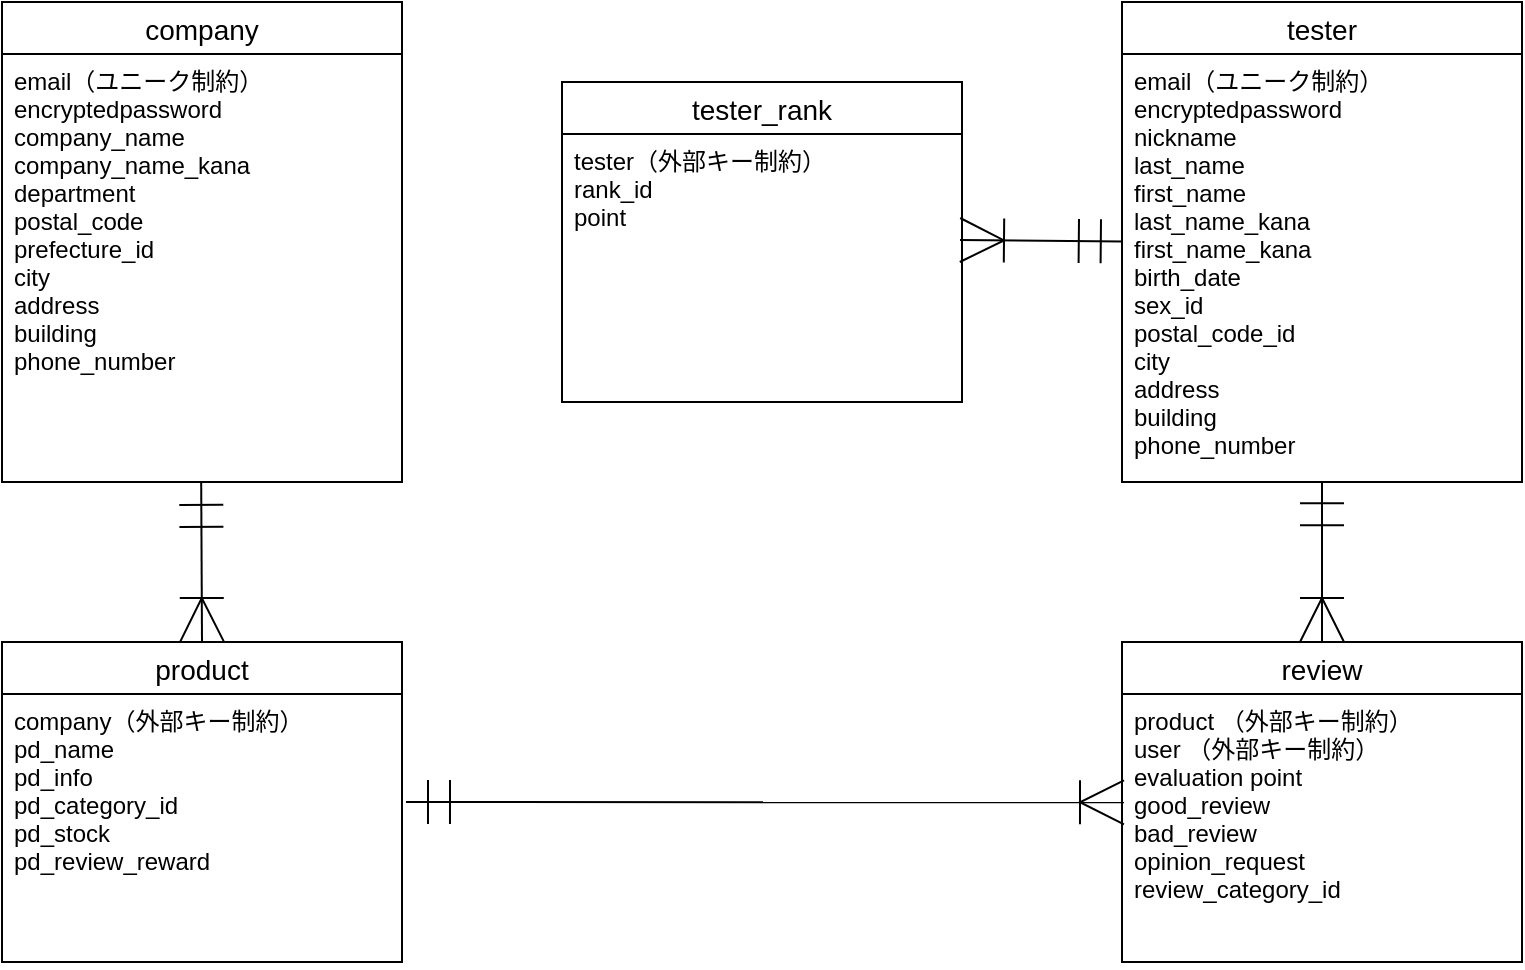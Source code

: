 <mxfile>
    <diagram id="tXXJamdvoFfJXyWj0aLa" name="ページ1">
        <mxGraphModel dx="398" dy="859" grid="1" gridSize="10" guides="1" tooltips="1" connect="1" arrows="1" fold="1" page="1" pageScale="1" pageWidth="827" pageHeight="1169" math="0" shadow="0">
            <root>
                <mxCell id="0"/>
                <mxCell id="1" parent="0"/>
                <mxCell id="2" value="company" style="swimlane;fontStyle=0;childLayout=stackLayout;horizontal=1;startSize=26;horizontalStack=0;resizeParent=1;resizeParentMax=0;resizeLast=0;collapsible=1;marginBottom=0;align=center;fontSize=14;" parent="1" vertex="1">
                    <mxGeometry x="40" y="160" width="200" height="240" as="geometry"/>
                </mxCell>
                <mxCell id="3" value="email（ユニーク制約）&#10;encryptedpassword&#10;company_name&#10;company_name_kana&#10;department&#10;postal_code&#10;prefecture_id&#10;city&#10;address&#10;building&#10;phone_number" style="text;strokeColor=none;fillColor=none;spacingLeft=4;spacingRight=4;overflow=hidden;rotatable=0;points=[[0,0.5],[1,0.5]];portConstraint=eastwest;fontSize=12;" parent="2" vertex="1">
                    <mxGeometry y="26" width="200" height="214" as="geometry"/>
                </mxCell>
                <mxCell id="10" value="review" style="swimlane;fontStyle=0;childLayout=stackLayout;horizontal=1;startSize=26;horizontalStack=0;resizeParent=1;resizeParentMax=0;resizeLast=0;collapsible=1;marginBottom=0;align=center;fontSize=14;" parent="1" vertex="1">
                    <mxGeometry x="600" y="480" width="200" height="160" as="geometry"/>
                </mxCell>
                <mxCell id="11" value="product （外部キー制約）&#10;user （外部キー制約）&#10;evaluation point&#10;good_review&#10;bad_review&#10;opinion_request&#10;review_category_id" style="text;strokeColor=none;fillColor=none;spacingLeft=4;spacingRight=4;overflow=hidden;rotatable=0;points=[[0,0.5],[1,0.5]];portConstraint=eastwest;fontSize=12;" parent="10" vertex="1">
                    <mxGeometry y="26" width="200" height="134" as="geometry"/>
                </mxCell>
                <mxCell id="54" value="tester" style="swimlane;fontStyle=0;childLayout=stackLayout;horizontal=1;startSize=26;horizontalStack=0;resizeParent=1;resizeParentMax=0;resizeLast=0;collapsible=1;marginBottom=0;align=center;fontSize=14;" parent="1" vertex="1">
                    <mxGeometry x="600" y="160" width="200" height="240" as="geometry"/>
                </mxCell>
                <mxCell id="55" value="email（ユニーク制約）&#10;encryptedpassword&#10;nickname&#10;last_name&#10;first_name&#10;last_name_kana&#10;first_name_kana&#10;birth_date&#10;sex_id&#10;postal_code_id&#10;city&#10;address&#10;building&#10;phone_number" style="text;strokeColor=none;fillColor=none;spacingLeft=4;spacingRight=4;overflow=hidden;rotatable=0;points=[[0,0.5],[1,0.5]];portConstraint=eastwest;fontSize=12;" parent="54" vertex="1">
                    <mxGeometry y="26" width="200" height="214" as="geometry"/>
                </mxCell>
                <mxCell id="56" value="product" style="swimlane;fontStyle=0;childLayout=stackLayout;horizontal=1;startSize=26;horizontalStack=0;resizeParent=1;resizeParentMax=0;resizeLast=0;collapsible=1;marginBottom=0;align=center;fontSize=14;" parent="1" vertex="1">
                    <mxGeometry x="40" y="480" width="200" height="160" as="geometry"/>
                </mxCell>
                <mxCell id="57" value="company（外部キー制約）&#10;pd_name&#10;pd_info&#10;pd_category_id&#10;pd_stock&#10;pd_review_reward" style="text;strokeColor=none;fillColor=none;spacingLeft=4;spacingRight=4;overflow=hidden;rotatable=0;points=[[0,0.5],[1,0.5]];portConstraint=eastwest;fontSize=12;" parent="56" vertex="1">
                    <mxGeometry y="26" width="200" height="134" as="geometry"/>
                </mxCell>
                <mxCell id="61" value="" style="fontSize=12;html=1;endArrow=ERoneToMany;startArrow=ERmandOne;entryX=0.005;entryY=0.404;entryDx=0;entryDy=0;entryPerimeter=0;endSize=20;startSize=20;" parent="1" target="11" edge="1">
                    <mxGeometry width="100" height="100" relative="1" as="geometry">
                        <mxPoint x="242" y="560" as="sourcePoint"/>
                        <mxPoint x="418.2" y="629.14" as="targetPoint"/>
                    </mxGeometry>
                </mxCell>
                <mxCell id="62" value="" style="fontSize=12;html=1;endArrow=ERoneToMany;startArrow=ERmandOne;entryX=0.5;entryY=0;entryDx=0;entryDy=0;endSize=20;startSize=20;exitX=0.5;exitY=0.998;exitDx=0;exitDy=0;exitPerimeter=0;" parent="1" source="55" target="10" edge="1">
                    <mxGeometry width="100" height="100" relative="1" as="geometry">
                        <mxPoint x="700" y="281" as="sourcePoint"/>
                        <mxPoint x="669" y="379.996" as="targetPoint"/>
                    </mxGeometry>
                </mxCell>
                <mxCell id="63" value="" style="fontSize=12;html=1;endArrow=ERoneToMany;startArrow=ERmandOne;entryX=0.5;entryY=0;entryDx=0;entryDy=0;endSize=20;startSize=20;exitX=0.498;exitY=1.002;exitDx=0;exitDy=0;exitPerimeter=0;" parent="1" source="3" target="56" edge="1">
                    <mxGeometry width="100" height="100" relative="1" as="geometry">
                        <mxPoint x="140" y="283" as="sourcePoint"/>
                        <mxPoint x="549" y="329.996" as="targetPoint"/>
                    </mxGeometry>
                </mxCell>
                <mxCell id="64" value="tester_rank" style="swimlane;fontStyle=0;childLayout=stackLayout;horizontal=1;startSize=26;horizontalStack=0;resizeParent=1;resizeParentMax=0;resizeLast=0;collapsible=1;marginBottom=0;align=center;fontSize=14;" parent="1" vertex="1">
                    <mxGeometry x="320" y="200" width="200" height="160" as="geometry"/>
                </mxCell>
                <mxCell id="65" value="tester（外部キー制約）&#10;rank_id&#10;point" style="text;strokeColor=none;fillColor=none;spacingLeft=4;spacingRight=4;overflow=hidden;rotatable=0;points=[[0,0.5],[1,0.5]];portConstraint=eastwest;fontSize=12;" parent="64" vertex="1">
                    <mxGeometry y="26" width="200" height="134" as="geometry"/>
                </mxCell>
                <mxCell id="67" value="" style="fontSize=12;html=1;endArrow=ERoneToMany;startArrow=ERmandOne;endSize=20;startSize=20;exitX=0.002;exitY=0.438;exitDx=0;exitDy=0;exitPerimeter=0;" parent="1" source="55" edge="1">
                    <mxGeometry width="100" height="100" relative="1" as="geometry">
                        <mxPoint x="580" y="279" as="sourcePoint"/>
                        <mxPoint x="519" y="279" as="targetPoint"/>
                    </mxGeometry>
                </mxCell>
            </root>
        </mxGraphModel>
    </diagram>
</mxfile>